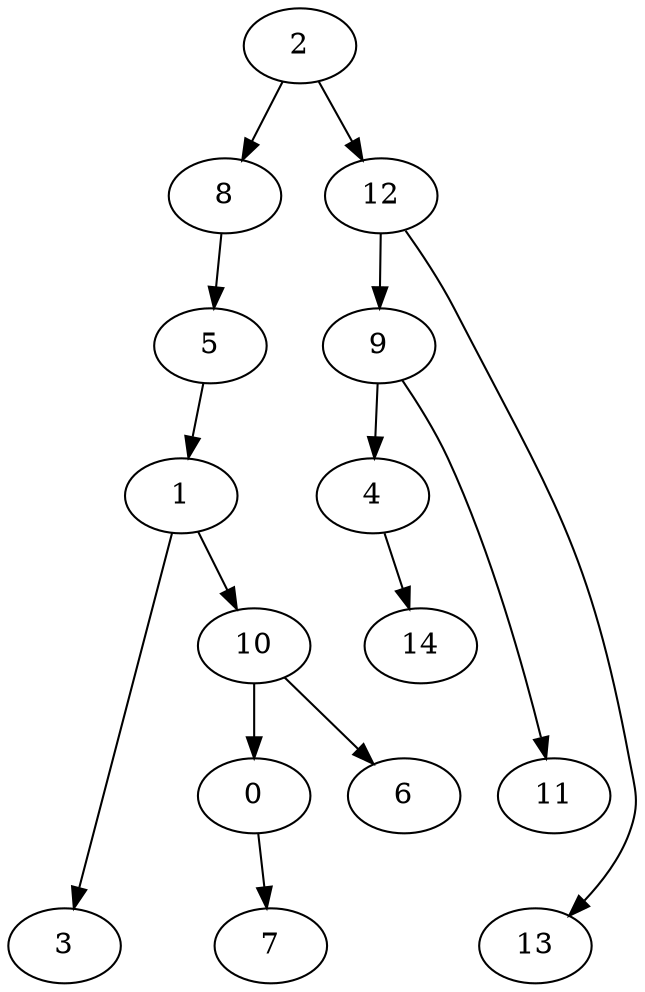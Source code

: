 digraph g {
0;
1;
2;
3;
4;
5;
6;
7;
8;
9;
10;
11;
12;
13;
14;
0 -> 7 [weight=0];
1 -> 10 [weight=0];
1 -> 3 [weight=0];
2 -> 8 [weight=0];
2 -> 12 [weight=0];
4 -> 14 [weight=0];
5 -> 1 [weight=0];
8 -> 5 [weight=0];
9 -> 11 [weight=0];
9 -> 4 [weight=0];
10 -> 0 [weight=0];
10 -> 6 [weight=0];
12 -> 9 [weight=0];
12 -> 13 [weight=0];
}
